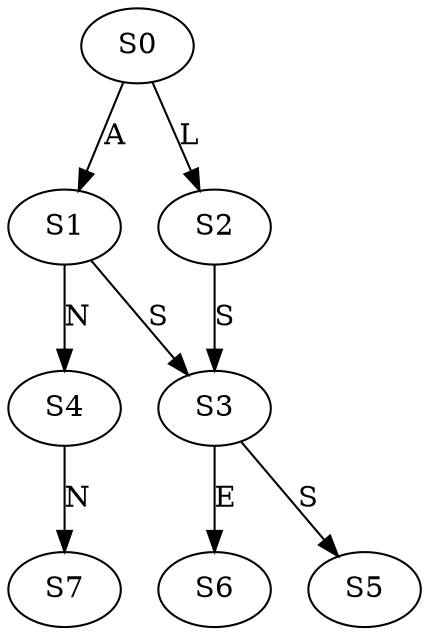 strict digraph  {
	S0 -> S1 [ label = A ];
	S0 -> S2 [ label = L ];
	S1 -> S3 [ label = S ];
	S1 -> S4 [ label = N ];
	S2 -> S3 [ label = S ];
	S3 -> S5 [ label = S ];
	S3 -> S6 [ label = E ];
	S4 -> S7 [ label = N ];
}

